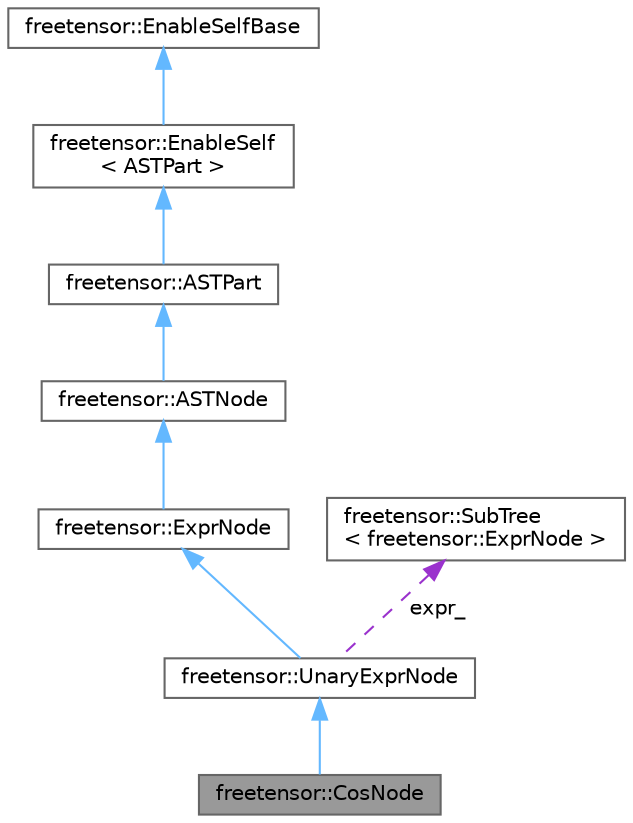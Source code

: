 digraph "freetensor::CosNode"
{
 // LATEX_PDF_SIZE
  bgcolor="transparent";
  edge [fontname=Helvetica,fontsize=10,labelfontname=Helvetica,labelfontsize=10];
  node [fontname=Helvetica,fontsize=10,shape=box,height=0.2,width=0.4];
  Node1 [label="freetensor::CosNode",height=0.2,width=0.4,color="gray40", fillcolor="grey60", style="filled", fontcolor="black",tooltip=" "];
  Node2 -> Node1 [dir="back",color="steelblue1",style="solid"];
  Node2 [label="freetensor::UnaryExprNode",height=0.2,width=0.4,color="gray40", fillcolor="white", style="filled",URL="$classfreetensor_1_1UnaryExprNode.html",tooltip=" "];
  Node3 -> Node2 [dir="back",color="steelblue1",style="solid"];
  Node3 [label="freetensor::ExprNode",height=0.2,width=0.4,color="gray40", fillcolor="white", style="filled",URL="$classfreetensor_1_1ExprNode.html",tooltip=" "];
  Node4 -> Node3 [dir="back",color="steelblue1",style="solid"];
  Node4 [label="freetensor::ASTNode",height=0.2,width=0.4,color="gray40", fillcolor="white", style="filled",URL="$classfreetensor_1_1ASTNode.html",tooltip=" "];
  Node5 -> Node4 [dir="back",color="steelblue1",style="solid"];
  Node5 [label="freetensor::ASTPart",height=0.2,width=0.4,color="gray40", fillcolor="white", style="filled",URL="$classfreetensor_1_1ASTPart.html",tooltip=" "];
  Node6 -> Node5 [dir="back",color="steelblue1",style="solid"];
  Node6 [label="freetensor::EnableSelf\l\< ASTPart \>",height=0.2,width=0.4,color="gray40", fillcolor="white", style="filled",URL="$classfreetensor_1_1EnableSelf.html",tooltip=" "];
  Node7 -> Node6 [dir="back",color="steelblue1",style="solid"];
  Node7 [label="freetensor::EnableSelfBase",height=0.2,width=0.4,color="gray40", fillcolor="white", style="filled",URL="$classfreetensor_1_1EnableSelfBase.html",tooltip=" "];
  Node8 -> Node2 [dir="back",color="darkorchid3",style="dashed",label=" expr_" ];
  Node8 [label="freetensor::SubTree\l\< freetensor::ExprNode \>",height=0.2,width=0.4,color="gray40", fillcolor="white", style="filled",URL="$classfreetensor_1_1SubTree.html",tooltip=" "];
}
